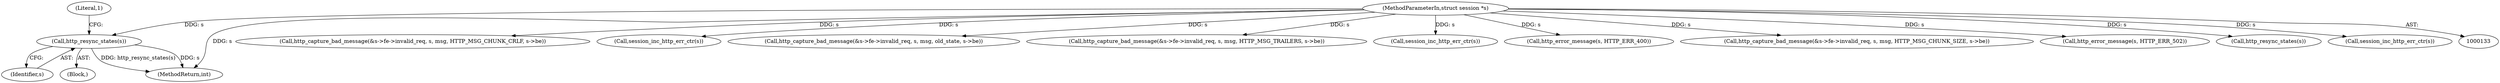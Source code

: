 digraph "0_haproxy_b4d05093bc89f71377230228007e69a1434c1a0c_0@pointer" {
"1000197" [label="(Call,http_resync_states(s))"];
"1000134" [label="(MethodParameterIn,struct session *s)"];
"1000197" [label="(Call,http_resync_states(s))"];
"1000433" [label="(Call,http_capture_bad_message(&s->fe->invalid_req, s, msg, HTTP_MSG_CHUNK_CRLF, s->be))"];
"1000134" [label="(MethodParameterIn,struct session *s)"];
"1000425" [label="(Call,session_inc_http_err_ctr(s))"];
"1000574" [label="(Call,http_capture_bad_message(&s->fe->invalid_req, s, msg, old_state, s->be))"];
"1000479" [label="(Call,http_capture_bad_message(&s->fe->invalid_req, s, msg, HTTP_MSG_TRAILERS, s->be))"];
"1000471" [label="(Call,session_inc_http_err_ctr(s))"];
"1000200" [label="(Literal,1)"];
"1000835" [label="(Call,http_error_message(s, HTTP_ERR_400))"];
"1000387" [label="(Call,http_capture_bad_message(&s->fe->invalid_req, s, msg, HTTP_MSG_CHUNK_SIZE, s->be))"];
"1000920" [label="(Call,http_error_message(s, HTTP_ERR_502))"];
"1000549" [label="(Call,http_resync_states(s))"];
"1000198" [label="(Identifier,s)"];
"1000379" [label="(Call,session_inc_http_err_ctr(s))"];
"1000191" [label="(Block,)"];
"1001006" [label="(MethodReturn,int)"];
"1000197" -> "1000191"  [label="AST: "];
"1000197" -> "1000198"  [label="CFG: "];
"1000198" -> "1000197"  [label="AST: "];
"1000200" -> "1000197"  [label="CFG: "];
"1000197" -> "1001006"  [label="DDG: http_resync_states(s)"];
"1000197" -> "1001006"  [label="DDG: s"];
"1000134" -> "1000197"  [label="DDG: s"];
"1000134" -> "1000133"  [label="AST: "];
"1000134" -> "1001006"  [label="DDG: s"];
"1000134" -> "1000379"  [label="DDG: s"];
"1000134" -> "1000387"  [label="DDG: s"];
"1000134" -> "1000425"  [label="DDG: s"];
"1000134" -> "1000433"  [label="DDG: s"];
"1000134" -> "1000471"  [label="DDG: s"];
"1000134" -> "1000479"  [label="DDG: s"];
"1000134" -> "1000549"  [label="DDG: s"];
"1000134" -> "1000574"  [label="DDG: s"];
"1000134" -> "1000835"  [label="DDG: s"];
"1000134" -> "1000920"  [label="DDG: s"];
}

